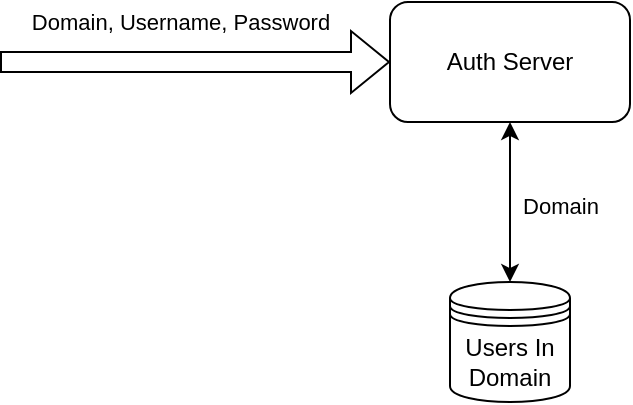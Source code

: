 <mxfile version="28.2.7">
  <diagram name="Page-1" id="Vzc8gW4GglEVxWTskV7E">
    <mxGraphModel dx="711" dy="395" grid="1" gridSize="10" guides="1" tooltips="1" connect="1" arrows="1" fold="1" page="1" pageScale="1" pageWidth="850" pageHeight="1100" math="0" shadow="0">
      <root>
        <mxCell id="0" />
        <mxCell id="1" parent="0" />
        <mxCell id="kbKVMs-XNhn5pA0sTEc0-1" value="Auth Server" style="rounded=1;whiteSpace=wrap;html=1;" vertex="1" parent="1">
          <mxGeometry x="305" y="40" width="120" height="60" as="geometry" />
        </mxCell>
        <mxCell id="kbKVMs-XNhn5pA0sTEc0-3" value="" style="shape=flexArrow;endArrow=classic;html=1;rounded=0;entryX=0;entryY=0.5;entryDx=0;entryDy=0;" edge="1" parent="1" target="kbKVMs-XNhn5pA0sTEc0-1">
          <mxGeometry width="50" height="50" relative="1" as="geometry">
            <mxPoint x="110" y="70" as="sourcePoint" />
            <mxPoint x="210" y="70" as="targetPoint" />
          </mxGeometry>
        </mxCell>
        <mxCell id="kbKVMs-XNhn5pA0sTEc0-4" value="Domain, Username, Password" style="edgeLabel;html=1;align=center;verticalAlign=middle;resizable=0;points=[];" vertex="1" connectable="0" parent="kbKVMs-XNhn5pA0sTEc0-3">
          <mxGeometry x="-0.076" y="1" relative="1" as="geometry">
            <mxPoint y="-19" as="offset" />
          </mxGeometry>
        </mxCell>
        <mxCell id="kbKVMs-XNhn5pA0sTEc0-5" value="Users In Domain" style="shape=datastore;whiteSpace=wrap;html=1;" vertex="1" parent="1">
          <mxGeometry x="335" y="180" width="60" height="60" as="geometry" />
        </mxCell>
        <mxCell id="kbKVMs-XNhn5pA0sTEc0-6" value="" style="endArrow=classic;html=1;rounded=0;exitX=0.5;exitY=1;exitDx=0;exitDy=0;entryX=0.5;entryY=0;entryDx=0;entryDy=0;startArrow=classic;startFill=1;" edge="1" parent="1" source="kbKVMs-XNhn5pA0sTEc0-1" target="kbKVMs-XNhn5pA0sTEc0-5">
          <mxGeometry width="50" height="50" relative="1" as="geometry">
            <mxPoint x="370" y="170" as="sourcePoint" />
            <mxPoint x="420" y="120" as="targetPoint" />
          </mxGeometry>
        </mxCell>
        <mxCell id="kbKVMs-XNhn5pA0sTEc0-7" value="Domain" style="edgeLabel;html=1;align=center;verticalAlign=middle;resizable=0;points=[];" vertex="1" connectable="0" parent="kbKVMs-XNhn5pA0sTEc0-6">
          <mxGeometry x="0.052" y="2" relative="1" as="geometry">
            <mxPoint x="23" as="offset" />
          </mxGeometry>
        </mxCell>
      </root>
    </mxGraphModel>
  </diagram>
</mxfile>
